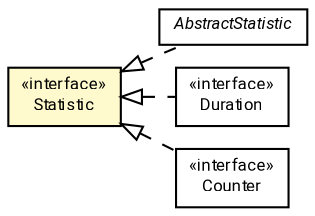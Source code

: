 #!/usr/local/bin/dot
#
# Class diagram 
# Generated by UMLGraph version R5_7_2-60-g0e99a6 (http://www.spinellis.gr/umlgraph/)
#

digraph G {
	graph [fontnames="svg"]
	edge [fontname="Roboto",fontsize=7,labelfontname="Roboto",labelfontsize=7,color="black"];
	node [fontname="Roboto",fontcolor="black",fontsize=8,shape=plaintext,margin=0,width=0,height=0];
	nodesep=0.15;
	ranksep=0.25;
	rankdir=LR;
	// de.lmu.ifi.dbs.elki.logging.statistics.AbstractStatistic
	c10028851 [label=<<table title="de.lmu.ifi.dbs.elki.logging.statistics.AbstractStatistic" border="0" cellborder="1" cellspacing="0" cellpadding="2" href="AbstractStatistic.html" target="_parent">
		<tr><td><table border="0" cellspacing="0" cellpadding="1">
		<tr><td align="center" balign="center"> <font face="Roboto"><i>AbstractStatistic</i></font> </td></tr>
		</table></td></tr>
		</table>>, URL="AbstractStatistic.html"];
	// de.lmu.ifi.dbs.elki.logging.statistics.Duration
	c10028855 [label=<<table title="de.lmu.ifi.dbs.elki.logging.statistics.Duration" border="0" cellborder="1" cellspacing="0" cellpadding="2" href="Duration.html" target="_parent">
		<tr><td><table border="0" cellspacing="0" cellpadding="1">
		<tr><td align="center" balign="center"> &#171;interface&#187; </td></tr>
		<tr><td align="center" balign="center"> <font face="Roboto">Duration</font> </td></tr>
		</table></td></tr>
		</table>>, URL="Duration.html"];
	// de.lmu.ifi.dbs.elki.logging.statistics.Statistic
	c10028856 [label=<<table title="de.lmu.ifi.dbs.elki.logging.statistics.Statistic" border="0" cellborder="1" cellspacing="0" cellpadding="2" bgcolor="lemonChiffon" href="Statistic.html" target="_parent">
		<tr><td><table border="0" cellspacing="0" cellpadding="1">
		<tr><td align="center" balign="center"> &#171;interface&#187; </td></tr>
		<tr><td align="center" balign="center"> <font face="Roboto">Statistic</font> </td></tr>
		</table></td></tr>
		</table>>, URL="Statistic.html"];
	// de.lmu.ifi.dbs.elki.logging.statistics.Counter
	c10028858 [label=<<table title="de.lmu.ifi.dbs.elki.logging.statistics.Counter" border="0" cellborder="1" cellspacing="0" cellpadding="2" href="Counter.html" target="_parent">
		<tr><td><table border="0" cellspacing="0" cellpadding="1">
		<tr><td align="center" balign="center"> &#171;interface&#187; </td></tr>
		<tr><td align="center" balign="center"> <font face="Roboto">Counter</font> </td></tr>
		</table></td></tr>
		</table>>, URL="Counter.html"];
	// de.lmu.ifi.dbs.elki.logging.statistics.AbstractStatistic implements de.lmu.ifi.dbs.elki.logging.statistics.Statistic
	c10028856 -> c10028851 [arrowtail=empty,style=dashed,dir=back,weight=9];
	// de.lmu.ifi.dbs.elki.logging.statistics.Duration implements de.lmu.ifi.dbs.elki.logging.statistics.Statistic
	c10028856 -> c10028855 [arrowtail=empty,style=dashed,dir=back,weight=9];
	// de.lmu.ifi.dbs.elki.logging.statistics.Counter implements de.lmu.ifi.dbs.elki.logging.statistics.Statistic
	c10028856 -> c10028858 [arrowtail=empty,style=dashed,dir=back,weight=9];
}

